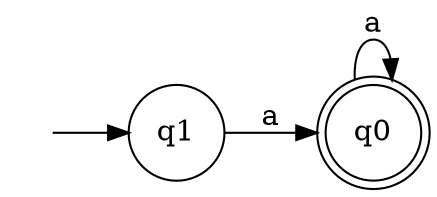 strict digraph {
	 rankdir=LR
	 node [shape = none, label = " ", width = 0, height = 0]; qd;
	 node [label = "\N", width = 0.5, height = 0.5];
	 node [shape = doublecircle]; q0;
	 node [shape = circle];
	 q1 -> q0 [label = "a"]
	 q0 -> q0 [label = "a"]
	 qd -> q1
}